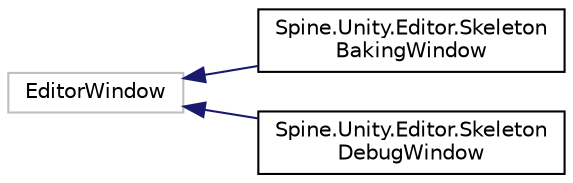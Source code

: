 digraph "그래픽컬한 클래스 계통도"
{
 // LATEX_PDF_SIZE
  edge [fontname="Helvetica",fontsize="10",labelfontname="Helvetica",labelfontsize="10"];
  node [fontname="Helvetica",fontsize="10",shape=record];
  rankdir="LR";
  Node277 [label="EditorWindow",height=0.2,width=0.4,color="grey75", fillcolor="white", style="filled",tooltip=" "];
  Node277 -> Node0 [dir="back",color="midnightblue",fontsize="10",style="solid",fontname="Helvetica"];
  Node0 [label="Spine.Unity.Editor.Skeleton\lBakingWindow",height=0.2,width=0.4,color="black", fillcolor="white", style="filled",URL="$class_spine_1_1_unity_1_1_editor_1_1_skeleton_baking_window.html",tooltip=" "];
  Node277 -> Node279 [dir="back",color="midnightblue",fontsize="10",style="solid",fontname="Helvetica"];
  Node279 [label="Spine.Unity.Editor.Skeleton\lDebugWindow",height=0.2,width=0.4,color="black", fillcolor="white", style="filled",URL="$class_spine_1_1_unity_1_1_editor_1_1_skeleton_debug_window.html",tooltip=" "];
}
